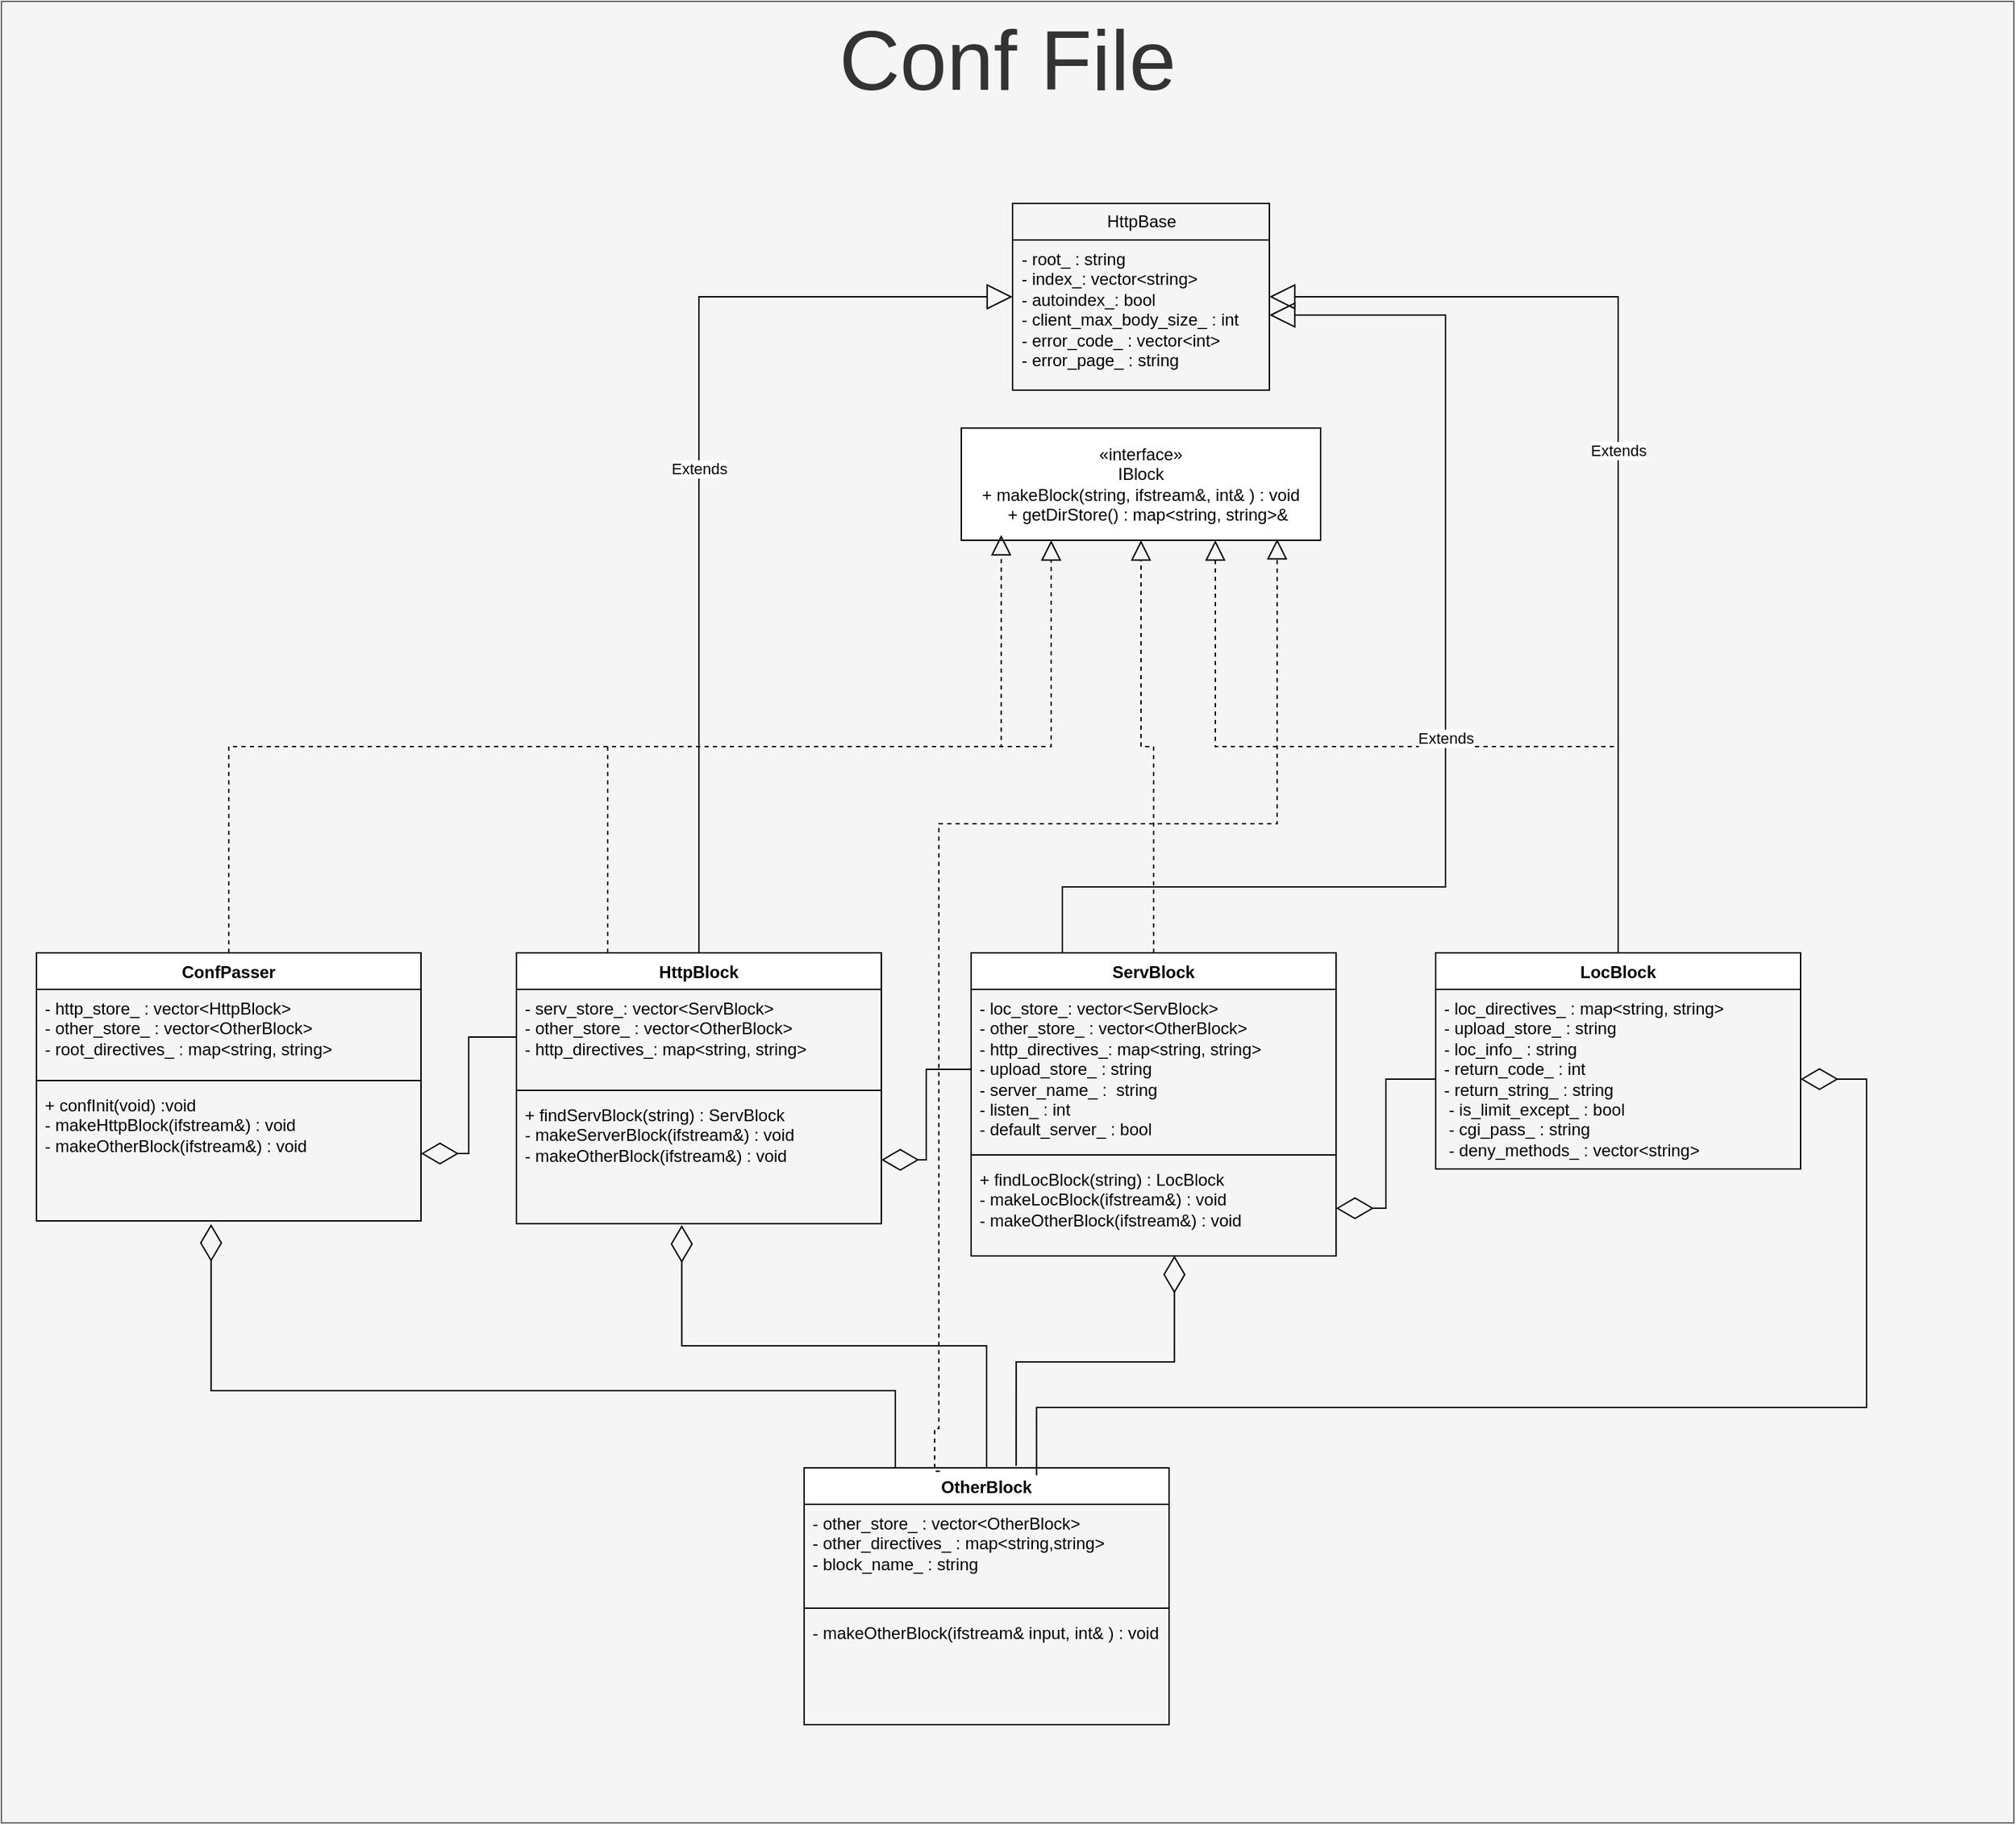 <mxfile version="21.6.3" type="github">
  <diagram name="페이지-1" id="1ByJ_LNbb1Xafgu7LdPf">
    <mxGraphModel dx="2785" dy="6114" grid="0" gridSize="10" guides="1" tooltips="1" connect="1" arrows="1" fold="1" page="1" pageScale="1" pageWidth="3300" pageHeight="4681" background="#ffffff" math="0" shadow="0">
      <root>
        <mxCell id="0" />
        <mxCell id="1" parent="0" />
        <mxCell id="8FTItSuobZo0BJlqvXLe-62" value="&lt;font style=&quot;font-size: 60px;&quot;&gt;&lt;font style=&quot;font-size: 60px;&quot;&gt;Conf&amp;nbsp;&lt;/font&gt;File&lt;/font&gt;" style="rounded=0;whiteSpace=wrap;html=1;fillColor=#f5f5f5;fontColor=#333333;strokeColor=#666666;verticalAlign=top;" vertex="1" parent="1">
          <mxGeometry x="255" y="-4543" width="1434" height="1298" as="geometry" />
        </mxCell>
        <mxCell id="suLfEgz4CX1JzuhPwLuh-1" value="ConfPasser" style="swimlane;fontStyle=1;align=center;verticalAlign=top;childLayout=stackLayout;horizontal=1;startSize=26;horizontalStack=0;resizeParent=1;resizeParentMax=0;resizeLast=0;collapsible=1;marginBottom=0;whiteSpace=wrap;html=1;" parent="1" vertex="1">
          <mxGeometry x="280" y="-3865" width="274" height="191" as="geometry" />
        </mxCell>
        <mxCell id="suLfEgz4CX1JzuhPwLuh-2" value="&lt;span data-darkreader-inline-color=&quot;&quot; data-darkreader-inline-bgcolor=&quot;&quot; style=&quot;background-color: initial; color: rgb(0, 0, 0); --darkreader-inline-bgcolor: initial; --darkreader-inline-color: #e8e6e3;&quot;&gt;- http_store_ : vector&amp;lt;HttpBlock&amp;gt;&lt;/span&gt;&lt;br&gt;&lt;div&gt;&lt;span style=&quot;&quot;&gt;&lt;/span&gt;&lt;/div&gt;&lt;div&gt;&lt;span style=&quot;&quot;&gt;- other_store_ : vector&amp;lt;OtherBlock&amp;gt;&amp;nbsp;&lt;/span&gt;&lt;/div&gt;&lt;div&gt;&lt;span data-darkreader-inline-color=&quot;&quot; data-darkreader-inline-bgcolor=&quot;&quot; style=&quot;background-color: initial; color: rgb(0, 0, 0); --darkreader-inline-bgcolor: initial; --darkreader-inline-color: #e8e6e3;&quot;&gt;-&amp;nbsp;&lt;/span&gt;&lt;span data-darkreader-inline-color=&quot;&quot; data-darkreader-inline-bgcolor=&quot;&quot; style=&quot;background-color: initial; color: rgb(0, 0, 0); --darkreader-inline-bgcolor: initial; --darkreader-inline-color: #e8e6e3;&quot;&gt;root_directives_ :&amp;nbsp;map&amp;lt;string, string&amp;gt;&lt;/span&gt;&lt;/div&gt;" style="text;strokeColor=none;fillColor=none;align=left;verticalAlign=top;spacingLeft=4;spacingRight=4;overflow=hidden;rotatable=0;points=[[0,0.5],[1,0.5]];portConstraint=eastwest;whiteSpace=wrap;html=1;" parent="suLfEgz4CX1JzuhPwLuh-1" vertex="1">
          <mxGeometry y="26" width="274" height="61" as="geometry" />
        </mxCell>
        <mxCell id="suLfEgz4CX1JzuhPwLuh-3" value="" style="line;strokeWidth=1;fillColor=none;align=left;verticalAlign=middle;spacingTop=-1;spacingLeft=3;spacingRight=3;rotatable=0;labelPosition=right;points=[];portConstraint=eastwest;strokeColor=inherit;" parent="suLfEgz4CX1JzuhPwLuh-1" vertex="1">
          <mxGeometry y="87" width="274" height="8" as="geometry" />
        </mxCell>
        <mxCell id="suLfEgz4CX1JzuhPwLuh-4" value="+ confInit(void) :void&lt;br&gt;- makeHttpBlock&lt;span data-darkreader-inline-color=&quot;&quot; data-darkreader-inline-bgcolor=&quot;&quot; style=&quot;background-color: initial; color: rgb(0, 0, 0); --darkreader-inline-bgcolor: initial; --darkreader-inline-color: #e8e6e3;&quot;&gt;(ifstream&amp;amp;) :&amp;nbsp;&lt;/span&gt;&lt;span data-darkreader-inline-color=&quot;&quot; data-darkreader-inline-bgcolor=&quot;&quot; style=&quot;background-color: initial; color: rgb(0, 0, 0); --darkreader-inline-bgcolor: initial; --darkreader-inline-color: #e8e6e3;&quot;&gt;&lt;/span&gt;&lt;span data-darkreader-inline-color=&quot;&quot; data-darkreader-inline-bgcolor=&quot;&quot; style=&quot;background-color: initial; color: rgb(0, 0, 0); --darkreader-inline-bgcolor: initial; --darkreader-inline-color: #e8e6e3;&quot;&gt;void&lt;/span&gt;&lt;br&gt;- makeOtherBlock(ifstream&amp;amp;) :&amp;nbsp;&lt;span data-darkreader-inline-border=&quot;&quot; style=&quot;color: rgb(0, 0, 0); border-color: var(--darkreader-border--border-color); --darkreader-inline-color: #e8e6e3; --darkreader-inline-border: var(--darkreader-border--darkreader-border--border-color);&quot; data-darkreader-inline-color=&quot;&quot;&gt;&lt;/span&gt;&lt;span data-darkreader-inline-border=&quot;&quot; style=&quot;color: rgb(0, 0, 0); border-color: var(--darkreader-border--border-color); --darkreader-inline-color: #e8e6e3; --darkreader-inline-border: var(--darkreader-border--darkreader-border--border-color);&quot; data-darkreader-inline-color=&quot;&quot;&gt;void&lt;br&gt;&lt;/span&gt;" style="text;strokeColor=none;fillColor=none;align=left;verticalAlign=top;spacingLeft=4;spacingRight=4;overflow=hidden;rotatable=0;points=[[0,0.5],[1,0.5]];portConstraint=eastwest;whiteSpace=wrap;html=1;" parent="suLfEgz4CX1JzuhPwLuh-1" vertex="1">
          <mxGeometry y="95" width="274" height="96" as="geometry" />
        </mxCell>
        <mxCell id="8FTItSuobZo0BJlqvXLe-1" value="«interface»&lt;br&gt;IBlock&lt;br&gt;+ makeBlock(string, ifstream&amp;amp;, int&amp;amp; ) :&amp;nbsp;&lt;span data-darkreader-inline-border=&quot;&quot; style=&quot;border-color: var(--darkreader-border--border-color); text-align: left; --darkreader-inline-border: var(--darkreader-border--darkreader-border--border-color);&quot;&gt;&lt;/span&gt;&lt;span style=&quot;text-align: left;&quot;&gt;void&lt;/span&gt;&lt;br&gt;&lt;div style=&quot;&quot;&gt;&amp;nbsp; &amp;nbsp;+ getDirStore() :&amp;nbsp;&lt;span data-darkreader-inline-color=&quot;&quot; data-darkreader-inline-bgcolor=&quot;&quot; style=&quot;background-color: initial; color: rgb(0, 0, 0); --darkreader-inline-bgcolor: initial; --darkreader-inline-color: #e8e6e3;&quot;&gt;map&amp;lt;string, string&amp;gt;&amp;amp;&lt;/span&gt;&lt;/div&gt;" style="html=1;whiteSpace=wrap;" vertex="1" parent="1">
          <mxGeometry x="939" y="-4239" width="256" height="80" as="geometry" />
        </mxCell>
        <mxCell id="8FTItSuobZo0BJlqvXLe-3" value="HttpBlock" style="swimlane;fontStyle=1;align=center;verticalAlign=top;childLayout=stackLayout;horizontal=1;startSize=26;horizontalStack=0;resizeParent=1;resizeParentMax=0;resizeLast=0;collapsible=1;marginBottom=0;whiteSpace=wrap;html=1;" vertex="1" parent="1">
          <mxGeometry x="622" y="-3865" width="260" height="193" as="geometry" />
        </mxCell>
        <mxCell id="8FTItSuobZo0BJlqvXLe-4" value="-&amp;nbsp;serv_store_&lt;span data-darkreader-inline-color=&quot;&quot; data-darkreader-inline-bgcolor=&quot;&quot; style=&quot;background-color: initial; color: rgb(0, 0, 0); --darkreader-inline-bgcolor: initial; --darkreader-inline-color: #e8e6e3;&quot;&gt;: vector&amp;lt;&lt;/span&gt;&lt;span data-darkreader-inline-color=&quot;&quot; data-darkreader-inline-bgcolor=&quot;&quot; style=&quot;background-color: initial; color: rgb(0, 0, 0); --darkreader-inline-bgcolor: initial; --darkreader-inline-color: #e8e6e3;&quot;&gt;ServBlock&lt;/span&gt;&lt;span style=&quot;color: rgb(0, 0, 0); --darkreader-inline-color: #e8e6e3;&quot; data-darkreader-inline-color=&quot;&quot;&gt;&amp;gt;&lt;/span&gt;&lt;br&gt;&lt;div data-darkreader-inline-border=&quot;&quot; style=&quot;border-color: var(--darkreader-border--border-color); --darkreader-inline-border: var(--darkreader-border--darkreader-border--border-color);&quot;&gt;&lt;span data-darkreader-inline-border=&quot;&quot; style=&quot;border-color: var(--darkreader-border--border-color); --darkreader-inline-border: var(--darkreader-border--darkreader-border--border-color);&quot;&gt;&lt;/span&gt;&lt;/div&gt;&lt;div data-darkreader-inline-border=&quot;&quot; style=&quot;border-color: var(--darkreader-border--border-color); --darkreader-inline-border: var(--darkreader-border--darkreader-border--border-color);&quot;&gt;&lt;span data-darkreader-inline-border=&quot;&quot; style=&quot;border-color: var(--darkreader-border--border-color); --darkreader-inline-border: var(--darkreader-border--darkreader-border--border-color);&quot;&gt;- other_store_ : vector&amp;lt;OtherBlock&amp;gt;&amp;nbsp;&lt;/span&gt;&lt;/div&gt;&lt;div data-darkreader-inline-border=&quot;&quot; style=&quot;border-color: var(--darkreader-border--border-color); --darkreader-inline-border: var(--darkreader-border--darkreader-border--border-color);&quot;&gt;&lt;span data-darkreader-inline-border=&quot;&quot; style=&quot;color: rgb(0, 0, 0); border-color: var(--darkreader-border--border-color); --darkreader-inline-color: #e8e6e3; --darkreader-inline-border: var(--darkreader-border--darkreader-border--border-color);&quot; data-darkreader-inline-color=&quot;&quot;&gt;-&amp;nbsp;&lt;/span&gt;&lt;span data-darkreader-inline-border=&quot;&quot; style=&quot;color: rgb(0, 0, 0); border-color: var(--darkreader-border--border-color); --darkreader-inline-color: #e8e6e3; --darkreader-inline-border: var(--darkreader-border--darkreader-border--border-color);&quot; data-darkreader-inline-color=&quot;&quot;&gt;http_directives_:&amp;nbsp;map&amp;lt;string, string&amp;gt;&lt;/span&gt;&lt;/div&gt;" style="text;strokeColor=none;fillColor=none;align=left;verticalAlign=top;spacingLeft=4;spacingRight=4;overflow=hidden;rotatable=0;points=[[0,0.5],[1,0.5]];portConstraint=eastwest;whiteSpace=wrap;html=1;" vertex="1" parent="8FTItSuobZo0BJlqvXLe-3">
          <mxGeometry y="26" width="260" height="68" as="geometry" />
        </mxCell>
        <mxCell id="8FTItSuobZo0BJlqvXLe-5" value="" style="line;strokeWidth=1;fillColor=none;align=left;verticalAlign=middle;spacingTop=-1;spacingLeft=3;spacingRight=3;rotatable=0;labelPosition=right;points=[];portConstraint=eastwest;strokeColor=inherit;" vertex="1" parent="8FTItSuobZo0BJlqvXLe-3">
          <mxGeometry y="94" width="260" height="8" as="geometry" />
        </mxCell>
        <mxCell id="8FTItSuobZo0BJlqvXLe-6" value="+ findServBlock(string) : ServBlock&lt;br&gt;-&amp;nbsp;makeServerBlock&lt;span data-darkreader-inline-color=&quot;&quot; data-darkreader-inline-bgcolor=&quot;&quot; style=&quot;background-color: initial; color: rgb(0, 0, 0); --darkreader-inline-bgcolor: initial; --darkreader-inline-color: #e8e6e3;&quot;&gt;(ifstream&amp;amp;) :&amp;nbsp;&lt;/span&gt;&lt;span data-darkreader-inline-bgcolor=&quot;&quot; style=&quot;background-color: initial; color: rgb(0, 0, 0); border-color: var(--darkreader-border--border-color); --darkreader-inline-color: #e8e6e3; --darkreader-inline-border: var(--darkreader-border--darkreader-border--border-color); --darkreader-inline-bgcolor: initial;&quot; data-darkreader-inline-border=&quot;&quot; data-darkreader-inline-color=&quot;&quot;&gt;&lt;/span&gt;&lt;span data-darkreader-inline-bgcolor=&quot;&quot; style=&quot;background-color: initial; color: rgb(0, 0, 0); border-color: var(--darkreader-border--border-color); --darkreader-inline-color: #e8e6e3; --darkreader-inline-border: var(--darkreader-border--darkreader-border--border-color); --darkreader-inline-bgcolor: initial;&quot; data-darkreader-inline-border=&quot;&quot; data-darkreader-inline-color=&quot;&quot;&gt;void&lt;/span&gt;&lt;br&gt;- makeOtherBlock(ifstream&amp;amp;) :&amp;nbsp;&lt;span style=&quot;border-color: var(--darkreader-border--border-color); color: rgb(0, 0, 0); --darkreader-inline-color: #e8e6e3; --darkreader-inline-border: var(--darkreader-border--darkreader-border--border-color);&quot; data-darkreader-inline-border=&quot;&quot; data-darkreader-inline-color=&quot;&quot;&gt;&lt;/span&gt;&lt;span style=&quot;border-color: var(--darkreader-border--border-color); color: rgb(0, 0, 0); --darkreader-inline-color: #e8e6e3; --darkreader-inline-border: var(--darkreader-border--darkreader-border--border-color);&quot; data-darkreader-inline-border=&quot;&quot; data-darkreader-inline-color=&quot;&quot;&gt;void&lt;/span&gt;" style="text;strokeColor=none;fillColor=none;align=left;verticalAlign=top;spacingLeft=4;spacingRight=4;overflow=hidden;rotatable=0;points=[[0,0.5],[1,0.5]];portConstraint=eastwest;whiteSpace=wrap;html=1;" vertex="1" parent="8FTItSuobZo0BJlqvXLe-3">
          <mxGeometry y="102" width="260" height="91" as="geometry" />
        </mxCell>
        <mxCell id="8FTItSuobZo0BJlqvXLe-7" value="ServBlock" style="swimlane;fontStyle=1;align=center;verticalAlign=top;childLayout=stackLayout;horizontal=1;startSize=26;horizontalStack=0;resizeParent=1;resizeParentMax=0;resizeLast=0;collapsible=1;marginBottom=0;whiteSpace=wrap;html=1;" vertex="1" parent="1">
          <mxGeometry x="946" y="-3865" width="260" height="216" as="geometry" />
        </mxCell>
        <mxCell id="8FTItSuobZo0BJlqvXLe-8" value="-&amp;nbsp;loc_store_&lt;span data-darkreader-inline-color=&quot;&quot; data-darkreader-inline-bgcolor=&quot;&quot; style=&quot;background-color: initial; color: rgb(0, 0, 0); --darkreader-inline-bgcolor: initial; --darkreader-inline-color: #e8e6e3;&quot;&gt;: vector&amp;lt;&lt;/span&gt;&lt;span data-darkreader-inline-bgcolor=&quot;&quot; style=&quot;background-color: initial; color: rgb(0, 0, 0); border-color: var(--darkreader-border--border-color); --darkreader-inline-color: #e8e6e3; --darkreader-inline-border: var(--darkreader-border--darkreader-border--border-color); --darkreader-inline-bgcolor: initial;&quot; data-darkreader-inline-border=&quot;&quot; data-darkreader-inline-color=&quot;&quot;&gt;ServBlock&lt;/span&gt;&lt;span data-darkreader-inline-bgcolor=&quot;&quot; style=&quot;background-color: initial; color: rgb(0, 0, 0); border-color: var(--darkreader-border--border-color); --darkreader-inline-color: #e8e6e3; --darkreader-inline-border: var(--darkreader-border--darkreader-border--border-color); --darkreader-inline-bgcolor: initial;&quot; data-darkreader-inline-border=&quot;&quot; data-darkreader-inline-color=&quot;&quot;&gt;&amp;gt;&lt;/span&gt;&lt;br&gt;&lt;div style=&quot;border-color: var(--darkreader-border--border-color); --darkreader-inline-border: var(--darkreader-border--darkreader-border--border-color);&quot; data-darkreader-inline-border=&quot;&quot;&gt;&lt;span style=&quot;border-color: var(--darkreader-border--border-color); --darkreader-inline-border: var(--darkreader-border--darkreader-border--border-color);&quot; data-darkreader-inline-border=&quot;&quot;&gt;&lt;/span&gt;&lt;/div&gt;&lt;div style=&quot;border-color: var(--darkreader-border--border-color); --darkreader-inline-border: var(--darkreader-border--darkreader-border--border-color);&quot; data-darkreader-inline-border=&quot;&quot;&gt;&lt;span style=&quot;border-color: var(--darkreader-border--border-color); --darkreader-inline-border: var(--darkreader-border--darkreader-border--border-color);&quot; data-darkreader-inline-border=&quot;&quot;&gt;- other_store_ : vector&amp;lt;OtherBlock&amp;gt;&amp;nbsp;&lt;/span&gt;&lt;/div&gt;&lt;div style=&quot;border-color: var(--darkreader-border--border-color); --darkreader-inline-border: var(--darkreader-border--darkreader-border--border-color);&quot; data-darkreader-inline-border=&quot;&quot;&gt;&lt;span style=&quot;border-color: var(--darkreader-border--border-color); color: rgb(0, 0, 0); --darkreader-inline-color: #e8e6e3; --darkreader-inline-border: var(--darkreader-border--darkreader-border--border-color);&quot; data-darkreader-inline-border=&quot;&quot; data-darkreader-inline-color=&quot;&quot;&gt;-&amp;nbsp;&lt;/span&gt;&lt;span style=&quot;border-color: var(--darkreader-border--border-color); color: rgb(0, 0, 0); --darkreader-inline-color: #e8e6e3; --darkreader-inline-border: var(--darkreader-border--darkreader-border--border-color);&quot; data-darkreader-inline-border=&quot;&quot; data-darkreader-inline-color=&quot;&quot;&gt;http_directives_:&amp;nbsp;map&amp;lt;string, string&amp;gt;&lt;/span&gt;&lt;/div&gt;&lt;div style=&quot;border-color: var(--darkreader-border--border-color); --darkreader-inline-border: var(--darkreader-border--darkreader-border--border-color);&quot; data-darkreader-inline-border=&quot;&quot;&gt;&lt;span style=&quot;border-color: var(--darkreader-border--border-color); color: rgb(0, 0, 0); --darkreader-inline-color: #e8e6e3; --darkreader-inline-border: var(--darkreader-border--darkreader-border--border-color);&quot; data-darkreader-inline-border=&quot;&quot; data-darkreader-inline-color=&quot;&quot;&gt;-&amp;nbsp;upload_store_ : string&lt;/span&gt;&lt;/div&gt;&lt;div style=&quot;border-color: var(--darkreader-border--border-color); --darkreader-inline-border: var(--darkreader-border--darkreader-border--border-color);&quot; data-darkreader-inline-border=&quot;&quot;&gt;&lt;span style=&quot;border-color: var(--darkreader-border--border-color); color: rgb(0, 0, 0); --darkreader-inline-color: #e8e6e3; --darkreader-inline-border: var(--darkreader-border--darkreader-border--border-color);&quot; data-darkreader-inline-border=&quot;&quot; data-darkreader-inline-color=&quot;&quot;&gt;&lt;div style=&quot;border-color: var(--darkreader-border--border-color); --darkreader-inline-border: var(--darkreader-border--darkreader-border--border-color);&quot; data-darkreader-inline-border=&quot;&quot;&gt;&lt;span style=&quot;&quot;&gt;- &lt;/span&gt;server_name_ :&amp;nbsp; &lt;span data-darkreader-inline-bgcolor=&quot;&quot; data-darkreader-inline-color=&quot;&quot; style=&quot;color: rgb(0, 0, 0); background-color: initial; --darkreader-inline-color: #e8e6e3; --darkreader-inline-bgcolor: initial;&quot;&gt;string&lt;/span&gt;&lt;span data-darkreader-inline-bgcolor=&quot;&quot; data-darkreader-inline-color=&quot;&quot; style=&quot;color: rgb(0, 0, 0); background-color: initial; --darkreader-inline-color: #e8e6e3; --darkreader-inline-bgcolor: initial;&quot;&gt;&amp;nbsp;&lt;/span&gt;&lt;/div&gt;&lt;div style=&quot;border-color: var(--darkreader-border--border-color); --darkreader-inline-border: var(--darkreader-border--darkreader-border--border-color);&quot; data-darkreader-inline-border=&quot;&quot;&gt;&lt;span data-darkreader-inline-bgcolor=&quot;&quot; data-darkreader-inline-color=&quot;&quot; style=&quot;color: rgb(0, 0, 0); background-color: initial; --darkreader-inline-color: #e8e6e3; --darkreader-inline-bgcolor: initial;&quot;&gt;- listen_ : int&lt;/span&gt;&lt;/div&gt;&lt;div style=&quot;border-color: var(--darkreader-border--border-color); --darkreader-inline-border: var(--darkreader-border--darkreader-border--border-color);&quot; data-darkreader-inline-border=&quot;&quot;&gt;- default_server_ :&amp;nbsp;bool&lt;/div&gt;&lt;/span&gt;&lt;/div&gt;" style="text;strokeColor=none;fillColor=none;align=left;verticalAlign=top;spacingLeft=4;spacingRight=4;overflow=hidden;rotatable=0;points=[[0,0.5],[1,0.5]];portConstraint=eastwest;whiteSpace=wrap;html=1;" vertex="1" parent="8FTItSuobZo0BJlqvXLe-7">
          <mxGeometry y="26" width="260" height="114" as="geometry" />
        </mxCell>
        <mxCell id="8FTItSuobZo0BJlqvXLe-9" value="" style="line;strokeWidth=1;fillColor=none;align=left;verticalAlign=middle;spacingTop=-1;spacingLeft=3;spacingRight=3;rotatable=0;labelPosition=right;points=[];portConstraint=eastwest;strokeColor=inherit;" vertex="1" parent="8FTItSuobZo0BJlqvXLe-7">
          <mxGeometry y="140" width="260" height="8" as="geometry" />
        </mxCell>
        <mxCell id="8FTItSuobZo0BJlqvXLe-10" value="+&amp;nbsp;findLocBlock&lt;span data-darkreader-inline-color=&quot;&quot; data-darkreader-inline-bgcolor=&quot;&quot; style=&quot;background-color: initial; color: rgb(0, 0, 0); --darkreader-inline-bgcolor: initial; --darkreader-inline-color: #e8e6e3;&quot;&gt;(string) :&amp;nbsp;LocBlock&lt;br&gt;&lt;/span&gt;-&amp;nbsp;makeLocBlock&lt;span data-darkreader-inline-color=&quot;&quot; data-darkreader-inline-bgcolor=&quot;&quot; style=&quot;background-color: initial; color: rgb(0, 0, 0); --darkreader-inline-bgcolor: initial; --darkreader-inline-color: #e8e6e3;&quot;&gt;(ifstream&amp;amp;) :&amp;nbsp;&lt;/span&gt;&lt;span data-darkreader-inline-bgcolor=&quot;&quot; style=&quot;background-color: initial; color: rgb(0, 0, 0); border-color: var(--darkreader-border--border-color); --darkreader-inline-color: #e8e6e3; --darkreader-inline-border: var(--darkreader-border--darkreader-border--border-color); --darkreader-inline-bgcolor: initial;&quot; data-darkreader-inline-border=&quot;&quot; data-darkreader-inline-color=&quot;&quot;&gt;&lt;/span&gt;&lt;span data-darkreader-inline-bgcolor=&quot;&quot; style=&quot;background-color: initial; color: rgb(0, 0, 0); border-color: var(--darkreader-border--border-color); --darkreader-inline-color: #e8e6e3; --darkreader-inline-border: var(--darkreader-border--darkreader-border--border-color); --darkreader-inline-bgcolor: initial;&quot; data-darkreader-inline-border=&quot;&quot; data-darkreader-inline-color=&quot;&quot;&gt;void&lt;/span&gt;&lt;br&gt;- makeOtherBlock(ifstream&amp;amp;) :&amp;nbsp;&lt;span style=&quot;border-color: var(--darkreader-border--border-color); color: rgb(0, 0, 0); --darkreader-inline-color: #e8e6e3; --darkreader-inline-border: var(--darkreader-border--darkreader-border--border-color);&quot; data-darkreader-inline-border=&quot;&quot; data-darkreader-inline-color=&quot;&quot;&gt;&lt;/span&gt;&lt;span style=&quot;border-color: var(--darkreader-border--border-color); color: rgb(0, 0, 0); --darkreader-inline-color: #e8e6e3; --darkreader-inline-border: var(--darkreader-border--darkreader-border--border-color);&quot; data-darkreader-inline-border=&quot;&quot; data-darkreader-inline-color=&quot;&quot;&gt;void&lt;/span&gt;" style="text;strokeColor=none;fillColor=none;align=left;verticalAlign=top;spacingLeft=4;spacingRight=4;overflow=hidden;rotatable=0;points=[[0,0.5],[1,0.5]];portConstraint=eastwest;whiteSpace=wrap;html=1;" vertex="1" parent="8FTItSuobZo0BJlqvXLe-7">
          <mxGeometry y="148" width="260" height="68" as="geometry" />
        </mxCell>
        <mxCell id="8FTItSuobZo0BJlqvXLe-11" value="LocBlock" style="swimlane;fontStyle=1;align=center;verticalAlign=top;childLayout=stackLayout;horizontal=1;startSize=26;horizontalStack=0;resizeParent=1;resizeParentMax=0;resizeLast=0;collapsible=1;marginBottom=0;whiteSpace=wrap;html=1;" vertex="1" parent="1">
          <mxGeometry x="1277" y="-3865" width="260" height="154" as="geometry" />
        </mxCell>
        <mxCell id="8FTItSuobZo0BJlqvXLe-12" value="&lt;div&gt;- loc_directives_ :&amp;nbsp;map&amp;lt;string, string&amp;gt;&amp;nbsp;&lt;/div&gt;&lt;div&gt;-&amp;nbsp;upload_store_ :&amp;nbsp;&lt;span data-darkreader-inline-color=&quot;&quot; data-darkreader-inline-bgcolor=&quot;&quot; style=&quot;background-color: initial; color: rgb(0, 0, 0); --darkreader-inline-bgcolor: initial; --darkreader-inline-color: #e8e6e3;&quot;&gt;string&amp;nbsp;&lt;/span&gt;&lt;/div&gt;&lt;div&gt;&lt;span style=&quot;&quot;&gt;&lt;/span&gt;&lt;/div&gt;&lt;div&gt;&lt;span style=&quot;&quot;&gt;&lt;span style=&quot;&quot;&gt;&lt;span style=&quot;&quot;&gt;-&amp;nbsp;&lt;/span&gt;&lt;/span&gt;loc_info_ : string&lt;/span&gt;&lt;/div&gt;&lt;div&gt;&lt;span style=&quot;&quot;&gt;- return_code_ : int&lt;/span&gt;&lt;/div&gt;&lt;div&gt;&lt;span style=&quot;&quot;&gt;&lt;span style=&quot;&quot;&gt;&lt;span style=&quot;&quot;&gt;-&amp;nbsp;&lt;/span&gt;&lt;/span&gt;return_string_ : string&lt;/span&gt;&lt;/div&gt;&lt;div&gt;&lt;span style=&quot;&quot;&gt;&lt;span style=&quot;&quot;&gt;&lt;span style=&quot;&quot;&gt;&amp;nbsp;-&amp;nbsp;&lt;/span&gt;&lt;/span&gt;is_limit_except_ : bool&lt;/span&gt;&lt;/div&gt;&lt;div&gt;&lt;span style=&quot;&quot;&gt;&lt;span style=&quot;&quot;&gt;&lt;span style=&quot;&quot;&gt;&amp;nbsp;-&amp;nbsp;&lt;/span&gt;&lt;/span&gt;cgi_pass_ : string&lt;/span&gt;&lt;/div&gt;&lt;div&gt;&lt;span style=&quot;&quot;&gt;&lt;span style=&quot;&quot;&gt;&lt;span style=&quot;&quot;&gt;&amp;nbsp;-&amp;nbsp;&lt;/span&gt;&lt;/span&gt;deny_methods_ : vector&amp;lt;string&amp;gt;&lt;/span&gt;&lt;/div&gt;" style="text;strokeColor=none;fillColor=none;align=left;verticalAlign=top;spacingLeft=4;spacingRight=4;overflow=hidden;rotatable=0;points=[[0,0.5],[1,0.5]];portConstraint=eastwest;whiteSpace=wrap;html=1;" vertex="1" parent="8FTItSuobZo0BJlqvXLe-11">
          <mxGeometry y="26" width="260" height="128" as="geometry" />
        </mxCell>
        <mxCell id="8FTItSuobZo0BJlqvXLe-31" value="" style="endArrow=block;dashed=1;endFill=0;endSize=12;html=1;rounded=0;exitX=0.5;exitY=0;exitDx=0;exitDy=0;edgeStyle=orthogonalEdgeStyle;entryX=0.111;entryY=0.953;entryDx=0;entryDy=0;entryPerimeter=0;" edge="1" parent="1" source="suLfEgz4CX1JzuhPwLuh-1" target="8FTItSuobZo0BJlqvXLe-1">
          <mxGeometry width="160" relative="1" as="geometry">
            <mxPoint x="451" y="-3861.99" as="sourcePoint" />
            <mxPoint x="963.2" y="-4138.33" as="targetPoint" />
          </mxGeometry>
        </mxCell>
        <mxCell id="8FTItSuobZo0BJlqvXLe-34" value="" style="endArrow=block;dashed=1;endFill=0;endSize=12;html=1;rounded=0;exitX=0.25;exitY=0;exitDx=0;exitDy=0;edgeStyle=orthogonalEdgeStyle;entryX=0.25;entryY=1;entryDx=0;entryDy=0;" edge="1" parent="1" source="8FTItSuobZo0BJlqvXLe-3" target="8FTItSuobZo0BJlqvXLe-1">
          <mxGeometry width="160" relative="1" as="geometry">
            <mxPoint x="731" y="-3861.5" as="sourcePoint" />
            <mxPoint x="1029" y="-4091" as="targetPoint" />
          </mxGeometry>
        </mxCell>
        <mxCell id="8FTItSuobZo0BJlqvXLe-35" value="" style="endArrow=block;dashed=1;endFill=0;endSize=12;html=1;rounded=0;exitX=0.5;exitY=0;exitDx=0;exitDy=0;edgeStyle=orthogonalEdgeStyle;entryX=0.5;entryY=1;entryDx=0;entryDy=0;" edge="1" parent="1" source="8FTItSuobZo0BJlqvXLe-7" target="8FTItSuobZo0BJlqvXLe-1">
          <mxGeometry width="160" relative="1" as="geometry">
            <mxPoint x="1064.33" y="-3882.5" as="sourcePoint" />
            <mxPoint x="1060" y="-4127" as="targetPoint" />
          </mxGeometry>
        </mxCell>
        <mxCell id="8FTItSuobZo0BJlqvXLe-36" value="" style="endArrow=block;dashed=1;endFill=0;endSize=12;html=1;rounded=0;exitX=0.5;exitY=0;exitDx=0;exitDy=0;edgeStyle=orthogonalEdgeStyle;entryX=0.707;entryY=1;entryDx=0;entryDy=0;entryPerimeter=0;" edge="1" parent="1" source="8FTItSuobZo0BJlqvXLe-11" target="8FTItSuobZo0BJlqvXLe-1">
          <mxGeometry width="160" relative="1" as="geometry">
            <mxPoint x="904" y="-3911.5" as="sourcePoint" />
            <mxPoint x="1125" y="-4104" as="targetPoint" />
          </mxGeometry>
        </mxCell>
        <mxCell id="8FTItSuobZo0BJlqvXLe-37" value="Extends" style="endArrow=block;endSize=16;endFill=0;html=1;rounded=0;entryX=0;entryY=0.5;entryDx=0;entryDy=0;exitX=0.5;exitY=0;exitDx=0;exitDy=0;edgeStyle=orthogonalEdgeStyle;" edge="1" parent="1" source="8FTItSuobZo0BJlqvXLe-3" target="8FTItSuobZo0BJlqvXLe-15">
          <mxGeometry width="160" relative="1" as="geometry">
            <mxPoint x="769" y="-4294" as="sourcePoint" />
            <mxPoint x="929" y="-4294" as="targetPoint" />
          </mxGeometry>
        </mxCell>
        <mxCell id="8FTItSuobZo0BJlqvXLe-38" value="Extends" style="endArrow=block;endSize=16;endFill=0;html=1;rounded=0;entryX=1;entryY=0.5;entryDx=0;entryDy=0;exitX=0.25;exitY=0;exitDx=0;exitDy=0;edgeStyle=orthogonalEdgeStyle;" edge="1" parent="1" source="8FTItSuobZo0BJlqvXLe-7" target="8FTItSuobZo0BJlqvXLe-16">
          <mxGeometry width="160" relative="1" as="geometry">
            <mxPoint x="575" y="-3993" as="sourcePoint" />
            <mxPoint x="735" y="-3993" as="targetPoint" />
            <Array as="points">
              <mxPoint x="1011" y="-3912" />
              <mxPoint x="1284" y="-3912" />
              <mxPoint x="1284" y="-4319" />
            </Array>
          </mxGeometry>
        </mxCell>
        <mxCell id="8FTItSuobZo0BJlqvXLe-39" value="Extends" style="endArrow=block;endSize=16;endFill=0;html=1;rounded=0;entryX=1;entryY=0.5;entryDx=0;entryDy=0;exitX=0.5;exitY=0;exitDx=0;exitDy=0;edgeStyle=orthogonalEdgeStyle;" edge="1" parent="1" source="8FTItSuobZo0BJlqvXLe-11" target="8FTItSuobZo0BJlqvXLe-15">
          <mxGeometry width="160" relative="1" as="geometry">
            <mxPoint x="1306" y="-4267" as="sourcePoint" />
            <mxPoint x="1466" y="-4267" as="targetPoint" />
          </mxGeometry>
        </mxCell>
        <mxCell id="8FTItSuobZo0BJlqvXLe-41" value="OtherBlock" style="swimlane;fontStyle=1;align=center;verticalAlign=top;childLayout=stackLayout;horizontal=1;startSize=26;horizontalStack=0;resizeParent=1;resizeParentMax=0;resizeLast=0;collapsible=1;marginBottom=0;whiteSpace=wrap;html=1;" vertex="1" parent="1">
          <mxGeometry x="827" y="-3498" width="260" height="183" as="geometry" />
        </mxCell>
        <mxCell id="8FTItSuobZo0BJlqvXLe-42" value="&lt;div&gt;- other_store_ :&amp;nbsp;vector&amp;lt;OtherBlock&amp;gt;&amp;nbsp;&lt;span style=&quot;&quot;&gt;&lt;/span&gt;&lt;/div&gt;&lt;div&gt;&lt;span style=&quot;&quot;&gt;- other_directives_ : map&amp;lt;string,string&amp;gt;&lt;/span&gt;&lt;span data-darkreader-inline-color=&quot;&quot; data-darkreader-inline-bgcolor=&quot;&quot; style=&quot;background-color: initial; color: rgb(0, 0, 0); --darkreader-inline-bgcolor: initial; --darkreader-inline-color: #e8e6e3;&quot;&gt;&amp;nbsp; &amp;nbsp;&amp;nbsp;&lt;/span&gt;&lt;/div&gt;&lt;div&gt;&lt;span data-darkreader-inline-color=&quot;&quot; data-darkreader-inline-bgcolor=&quot;&quot; style=&quot;background-color: initial; color: rgb(0, 0, 0); --darkreader-inline-bgcolor: initial; --darkreader-inline-color: #e8e6e3;&quot;&gt;- block_name_ : string&lt;/span&gt;&lt;/div&gt;" style="text;strokeColor=none;fillColor=none;align=left;verticalAlign=top;spacingLeft=4;spacingRight=4;overflow=hidden;rotatable=0;points=[[0,0.5],[1,0.5]];portConstraint=eastwest;whiteSpace=wrap;html=1;" vertex="1" parent="8FTItSuobZo0BJlqvXLe-41">
          <mxGeometry y="26" width="260" height="70" as="geometry" />
        </mxCell>
        <mxCell id="8FTItSuobZo0BJlqvXLe-43" value="" style="line;strokeWidth=1;fillColor=none;align=left;verticalAlign=middle;spacingTop=-1;spacingLeft=3;spacingRight=3;rotatable=0;labelPosition=right;points=[];portConstraint=eastwest;strokeColor=inherit;" vertex="1" parent="8FTItSuobZo0BJlqvXLe-41">
          <mxGeometry y="96" width="260" height="8" as="geometry" />
        </mxCell>
        <mxCell id="8FTItSuobZo0BJlqvXLe-44" value="- makeOtherBlock(ifstream&amp;amp; input, int&amp;amp; ) : void" style="text;strokeColor=none;fillColor=none;align=left;verticalAlign=top;spacingLeft=4;spacingRight=4;overflow=hidden;rotatable=0;points=[[0,0.5],[1,0.5]];portConstraint=eastwest;whiteSpace=wrap;html=1;" vertex="1" parent="8FTItSuobZo0BJlqvXLe-41">
          <mxGeometry y="104" width="260" height="79" as="geometry" />
        </mxCell>
        <mxCell id="8FTItSuobZo0BJlqvXLe-45" value="" style="endArrow=block;dashed=1;endFill=0;endSize=12;html=1;rounded=0;exitX=0.372;exitY=0.013;exitDx=0;exitDy=0;edgeStyle=orthogonalEdgeStyle;entryX=0.879;entryY=0.989;entryDx=0;entryDy=0;entryPerimeter=0;exitPerimeter=0;" edge="1" parent="1" source="8FTItSuobZo0BJlqvXLe-41" target="8FTItSuobZo0BJlqvXLe-1">
          <mxGeometry width="160" relative="1" as="geometry">
            <mxPoint x="1583" y="-3506.8" as="sourcePoint" />
            <mxPoint x="1797.608" y="-4135" as="targetPoint" />
            <Array as="points">
              <mxPoint x="920" y="-3526" />
              <mxPoint x="923" y="-3526" />
              <mxPoint x="923" y="-3957" />
              <mxPoint x="1164" y="-3957" />
            </Array>
          </mxGeometry>
        </mxCell>
        <mxCell id="8FTItSuobZo0BJlqvXLe-15" value="HttpBase" style="swimlane;fontStyle=0;childLayout=stackLayout;horizontal=1;startSize=26;fillColor=none;horizontalStack=0;resizeParent=1;resizeParentMax=0;resizeLast=0;collapsible=1;marginBottom=0;whiteSpace=wrap;html=1;glass=0;" vertex="1" parent="1">
          <mxGeometry x="975.5" y="-4399" width="183" height="133" as="geometry">
            <mxRectangle x="670" y="10" width="100" height="30" as="alternateBounds" />
          </mxGeometry>
        </mxCell>
        <mxCell id="8FTItSuobZo0BJlqvXLe-16" value="- root_ : string&lt;br&gt;- index_:&amp;nbsp;vector&amp;lt;string&amp;gt;&lt;br&gt;- autoindex_:&amp;nbsp;bool&lt;br&gt;- client_max_body_size_ :&amp;nbsp;int&lt;br&gt;- error_code_ :&amp;nbsp;vector&amp;lt;int&amp;gt;&lt;br&gt;-&amp;nbsp;error_page_ : string" style="text;strokeColor=none;fillColor=none;align=left;verticalAlign=top;spacingLeft=4;spacingRight=4;overflow=hidden;rotatable=0;points=[[0,0.5],[1,0.5]];portConstraint=eastwest;whiteSpace=wrap;html=1;" vertex="1" parent="8FTItSuobZo0BJlqvXLe-15">
          <mxGeometry y="26" width="183" height="107" as="geometry" />
        </mxCell>
        <mxCell id="8FTItSuobZo0BJlqvXLe-48" value="" style="endArrow=diamondThin;endFill=0;endSize=24;html=1;rounded=0;entryX=1;entryY=0.5;entryDx=0;entryDy=0;edgeStyle=orthogonalEdgeStyle;exitX=0;exitY=0.5;exitDx=0;exitDy=0;" edge="1" parent="1" source="8FTItSuobZo0BJlqvXLe-4" target="suLfEgz4CX1JzuhPwLuh-4">
          <mxGeometry width="160" relative="1" as="geometry">
            <mxPoint x="519" y="-3600" as="sourcePoint" />
            <mxPoint x="599" y="-3735" as="targetPoint" />
          </mxGeometry>
        </mxCell>
        <mxCell id="8FTItSuobZo0BJlqvXLe-51" value="" style="endArrow=diamondThin;endFill=0;endSize=24;html=1;rounded=0;entryX=1;entryY=0.5;entryDx=0;entryDy=0;exitX=0;exitY=0.5;exitDx=0;exitDy=0;edgeStyle=orthogonalEdgeStyle;" edge="1" parent="1" source="8FTItSuobZo0BJlqvXLe-8" target="8FTItSuobZo0BJlqvXLe-6">
          <mxGeometry width="160" relative="1" as="geometry">
            <mxPoint x="609" y="-3905" as="sourcePoint" />
            <mxPoint x="769" y="-3905" as="targetPoint" />
          </mxGeometry>
        </mxCell>
        <mxCell id="8FTItSuobZo0BJlqvXLe-52" value="" style="endArrow=diamondThin;endFill=0;endSize=24;html=1;rounded=0;entryX=1;entryY=0.5;entryDx=0;entryDy=0;exitX=0;exitY=0.5;exitDx=0;exitDy=0;edgeStyle=orthogonalEdgeStyle;" edge="1" parent="1" source="8FTItSuobZo0BJlqvXLe-12" target="8FTItSuobZo0BJlqvXLe-10">
          <mxGeometry width="160" relative="1" as="geometry">
            <mxPoint x="1368" y="-3704" as="sourcePoint" />
            <mxPoint x="1528" y="-3704" as="targetPoint" />
          </mxGeometry>
        </mxCell>
        <mxCell id="8FTItSuobZo0BJlqvXLe-53" value="" style="endArrow=diamondThin;endFill=0;endSize=24;html=1;rounded=0;entryX=1;entryY=0.5;entryDx=0;entryDy=0;edgeStyle=orthogonalEdgeStyle;exitX=0.637;exitY=0.029;exitDx=0;exitDy=0;exitPerimeter=0;" edge="1" parent="1" source="8FTItSuobZo0BJlqvXLe-41" target="8FTItSuobZo0BJlqvXLe-12">
          <mxGeometry width="160" relative="1" as="geometry">
            <mxPoint x="1160" y="-3397" as="sourcePoint" />
            <mxPoint x="1381.54" y="-3674.552" as="targetPoint" />
            <Array as="points">
              <mxPoint x="993" y="-3541" />
              <mxPoint x="1584" y="-3541" />
              <mxPoint x="1584" y="-3775" />
            </Array>
          </mxGeometry>
        </mxCell>
        <mxCell id="8FTItSuobZo0BJlqvXLe-54" value="" style="endArrow=diamondThin;endFill=0;endSize=24;html=1;rounded=0;exitX=0.25;exitY=0;exitDx=0;exitDy=0;edgeStyle=orthogonalEdgeStyle;entryX=0.454;entryY=1.023;entryDx=0;entryDy=0;entryPerimeter=0;" edge="1" parent="1" source="8FTItSuobZo0BJlqvXLe-41" target="suLfEgz4CX1JzuhPwLuh-4">
          <mxGeometry width="160" relative="1" as="geometry">
            <mxPoint x="497" y="-3571" as="sourcePoint" />
            <mxPoint x="410" y="-3584" as="targetPoint" />
            <Array as="points">
              <mxPoint x="888" y="-3553" />
              <mxPoint x="407" y="-3553" />
            </Array>
          </mxGeometry>
        </mxCell>
        <mxCell id="8FTItSuobZo0BJlqvXLe-56" value="" style="endArrow=diamondThin;endFill=0;endSize=24;html=1;rounded=0;exitX=0.5;exitY=0;exitDx=0;exitDy=0;edgeStyle=orthogonalEdgeStyle;entryX=0.453;entryY=1.011;entryDx=0;entryDy=0;entryPerimeter=0;" edge="1" parent="1" source="8FTItSuobZo0BJlqvXLe-41" target="8FTItSuobZo0BJlqvXLe-6">
          <mxGeometry width="160" relative="1" as="geometry">
            <mxPoint x="953.58" y="-3515.23" as="sourcePoint" />
            <mxPoint x="747.0" y="-3648.0" as="targetPoint" />
          </mxGeometry>
        </mxCell>
        <mxCell id="8FTItSuobZo0BJlqvXLe-57" value="" style="endArrow=diamondThin;endFill=0;endSize=24;html=1;rounded=0;entryX=0.557;entryY=0.996;entryDx=0;entryDy=0;exitX=0.581;exitY=-0.008;exitDx=0;exitDy=0;entryPerimeter=0;edgeStyle=orthogonalEdgeStyle;exitPerimeter=0;" edge="1" parent="1" source="8FTItSuobZo0BJlqvXLe-41" target="8FTItSuobZo0BJlqvXLe-10">
          <mxGeometry width="160" relative="1" as="geometry">
            <mxPoint x="517" y="-3551" as="sourcePoint" />
            <mxPoint x="677" y="-3551" as="targetPoint" />
          </mxGeometry>
        </mxCell>
      </root>
    </mxGraphModel>
  </diagram>
</mxfile>
